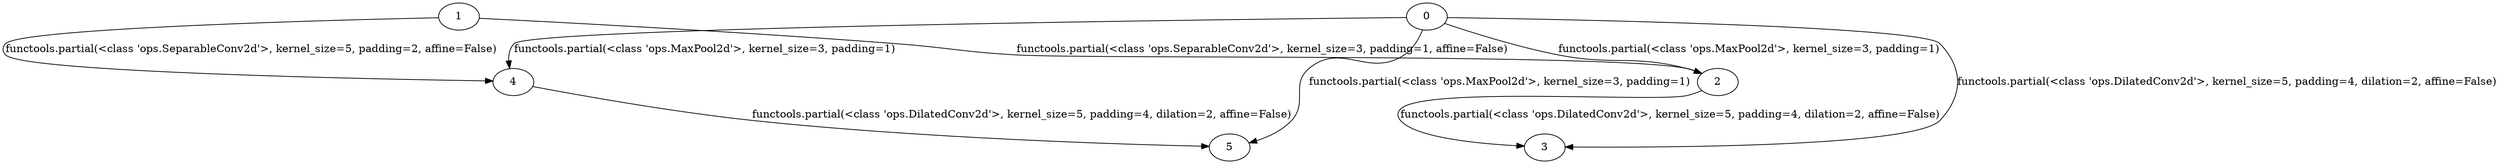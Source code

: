 digraph normal_cell_7 {
	1 -> 2 [label="functools.partial(<class 'ops.SeparableConv2d'>, kernel_size=3, padding=1, affine=False)"]
	0 -> 2 [label="functools.partial(<class 'ops.MaxPool2d'>, kernel_size=3, padding=1)"]
	0 -> 3 [label="functools.partial(<class 'ops.DilatedConv2d'>, kernel_size=5, padding=4, dilation=2, affine=False)"]
	2 -> 3 [label="functools.partial(<class 'ops.DilatedConv2d'>, kernel_size=5, padding=4, dilation=2, affine=False)"]
	1 -> 4 [label="functools.partial(<class 'ops.SeparableConv2d'>, kernel_size=5, padding=2, affine=False)"]
	0 -> 4 [label="functools.partial(<class 'ops.MaxPool2d'>, kernel_size=3, padding=1)"]
	4 -> 5 [label="functools.partial(<class 'ops.DilatedConv2d'>, kernel_size=5, padding=4, dilation=2, affine=False)"]
	0 -> 5 [label="functools.partial(<class 'ops.MaxPool2d'>, kernel_size=3, padding=1)"]
}
